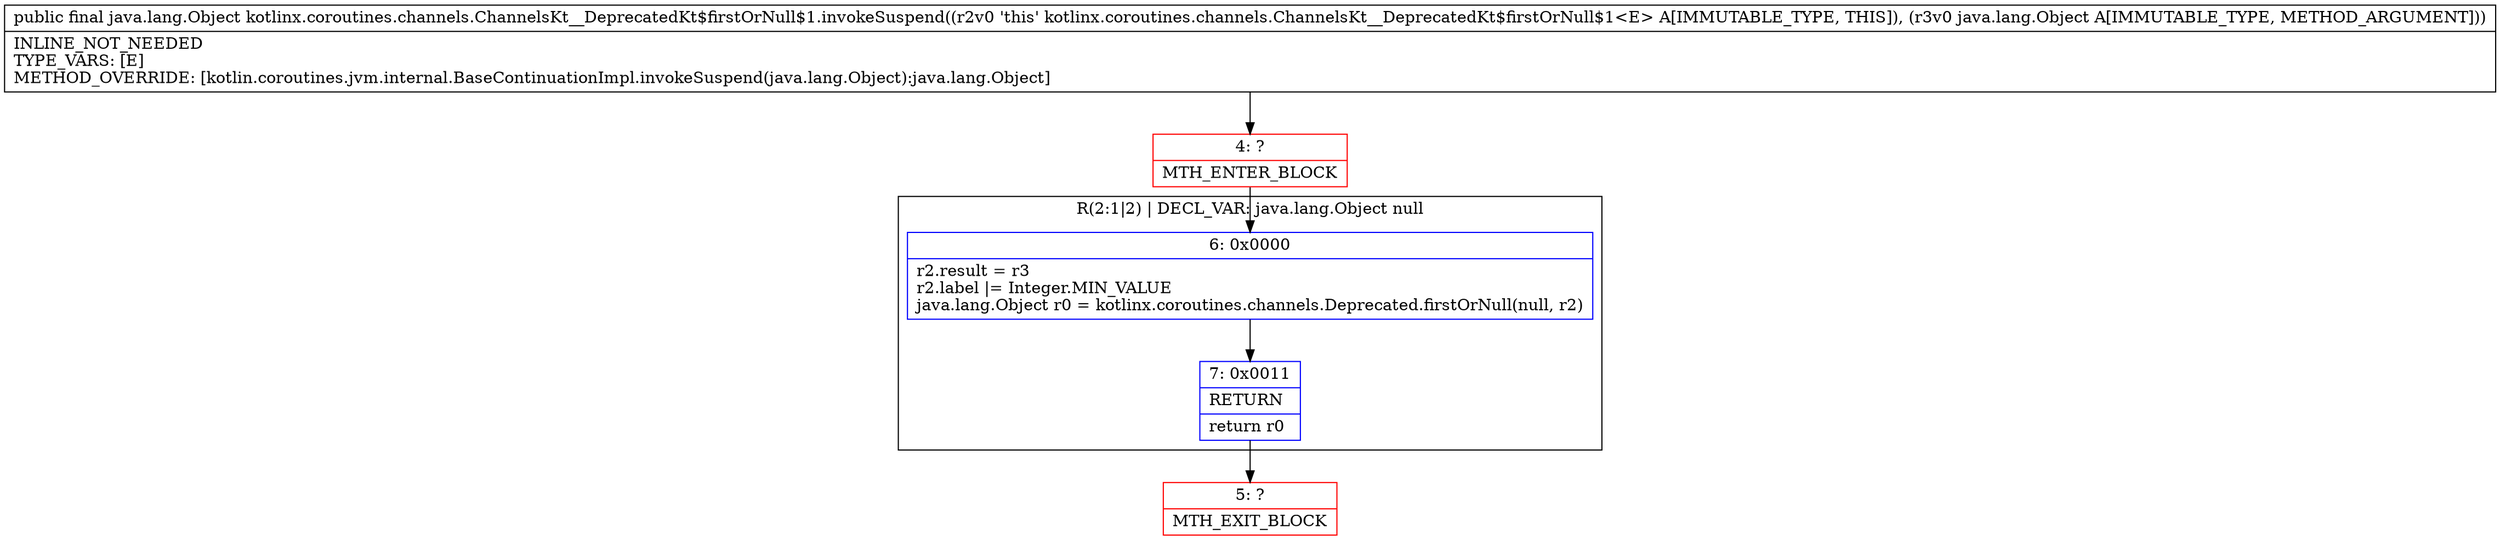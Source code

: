 digraph "CFG forkotlinx.coroutines.channels.ChannelsKt__DeprecatedKt$firstOrNull$1.invokeSuspend(Ljava\/lang\/Object;)Ljava\/lang\/Object;" {
subgraph cluster_Region_1786289851 {
label = "R(2:1|2) | DECL_VAR: java.lang.Object null\l";
node [shape=record,color=blue];
Node_6 [shape=record,label="{6\:\ 0x0000|r2.result = r3\lr2.label \|= Integer.MIN_VALUE\ljava.lang.Object r0 = kotlinx.coroutines.channels.Deprecated.firstOrNull(null, r2)\l}"];
Node_7 [shape=record,label="{7\:\ 0x0011|RETURN\l|return r0\l}"];
}
Node_4 [shape=record,color=red,label="{4\:\ ?|MTH_ENTER_BLOCK\l}"];
Node_5 [shape=record,color=red,label="{5\:\ ?|MTH_EXIT_BLOCK\l}"];
MethodNode[shape=record,label="{public final java.lang.Object kotlinx.coroutines.channels.ChannelsKt__DeprecatedKt$firstOrNull$1.invokeSuspend((r2v0 'this' kotlinx.coroutines.channels.ChannelsKt__DeprecatedKt$firstOrNull$1\<E\> A[IMMUTABLE_TYPE, THIS]), (r3v0 java.lang.Object A[IMMUTABLE_TYPE, METHOD_ARGUMENT]))  | INLINE_NOT_NEEDED\lTYPE_VARS: [E]\lMETHOD_OVERRIDE: [kotlin.coroutines.jvm.internal.BaseContinuationImpl.invokeSuspend(java.lang.Object):java.lang.Object]\l}"];
MethodNode -> Node_4;Node_6 -> Node_7;
Node_7 -> Node_5;
Node_4 -> Node_6;
}

